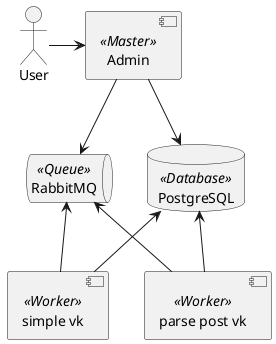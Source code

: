 @startuml architecture
actor "User" as user
component "Admin" <<Master>> as admin
component "simple vk" <<Worker>> as w1
component "parse post vk" <<Worker>> as w2
queue "RabbitMQ" <<Queue>> as q
database "PostgreSQL" <<Database>> as db

user -> admin
admin --> q
admin --> db
q <-- w1
q <-- w2
db <-- w1
db <-- w2
@enduml